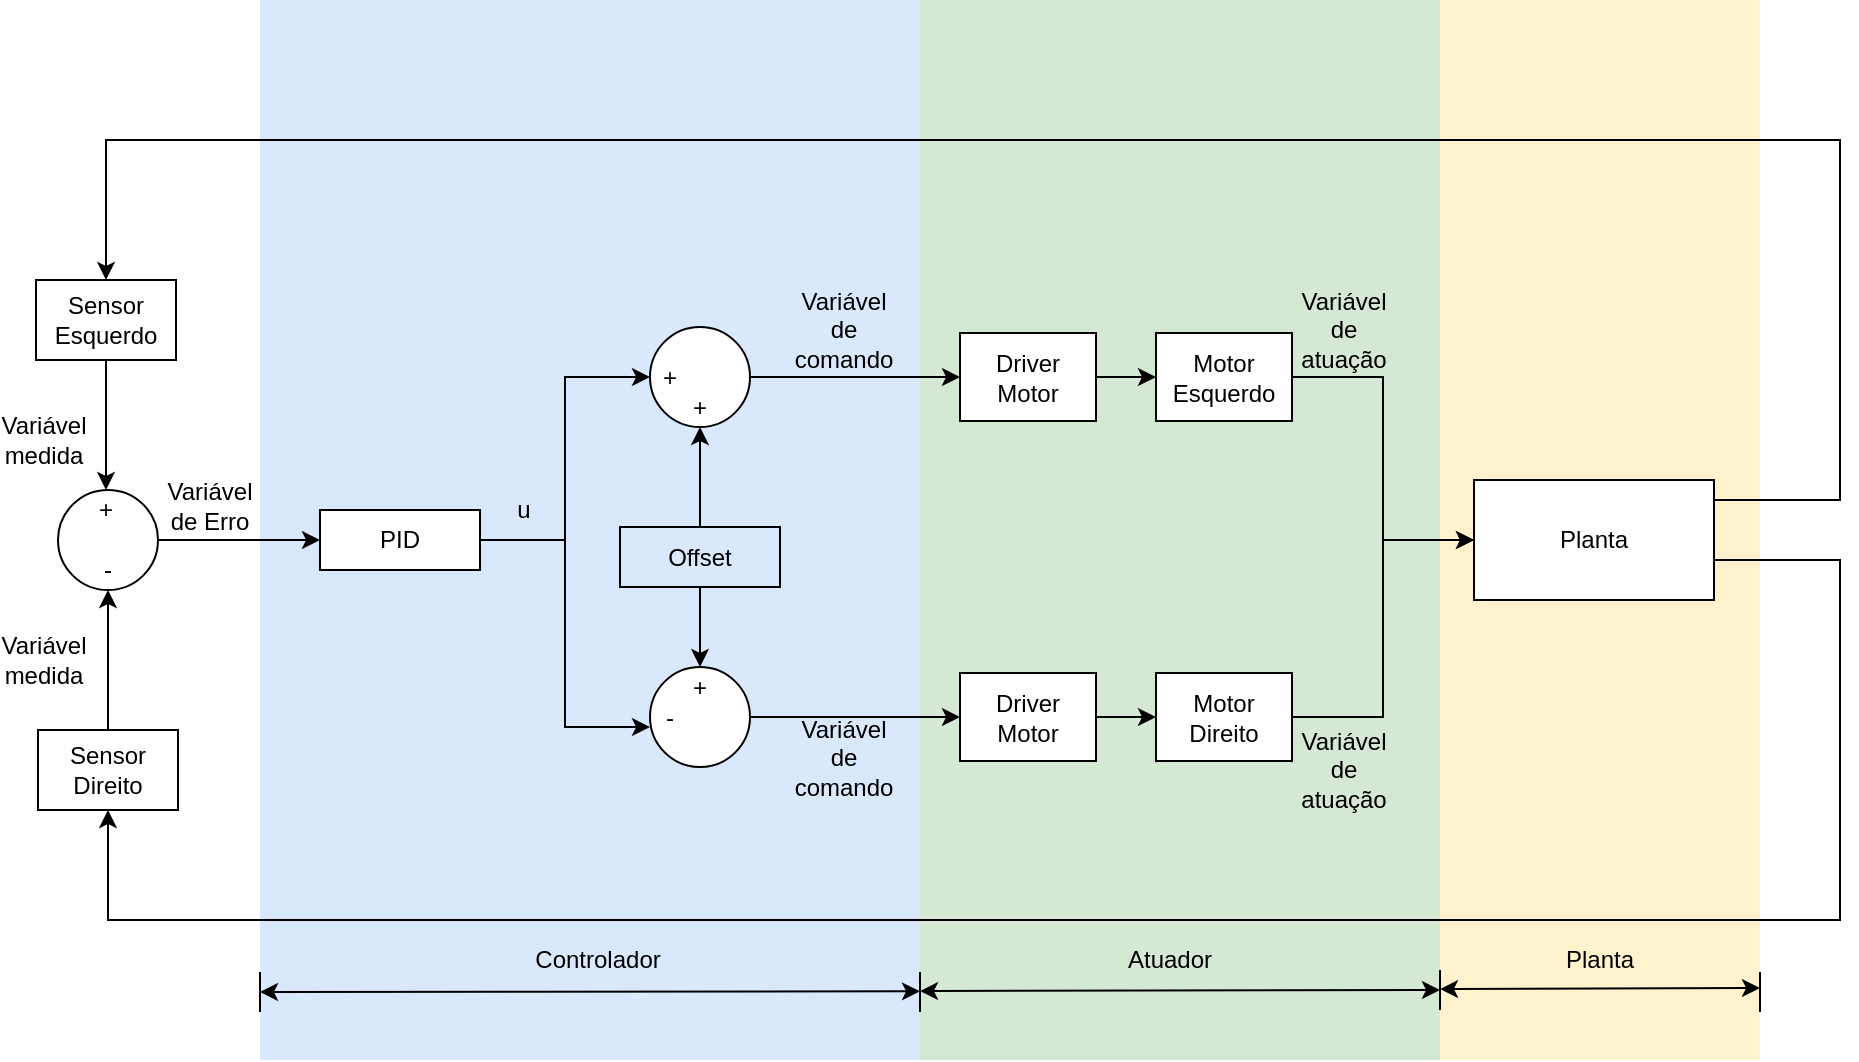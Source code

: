<mxfile version="14.6.13" type="device"><diagram id="PGy4jMJpjteOQ0-NjsTB" name="Page-1"><mxGraphModel dx="1707" dy="987" grid="1" gridSize="10" guides="1" tooltips="1" connect="1" arrows="1" fold="1" page="1" pageScale="1" pageWidth="827" pageHeight="1169" math="0" shadow="0"><root><mxCell id="0"/><mxCell id="1" parent="0"/><mxCell id="KX6grgks-aR_XBdK49sQ-49" value="" style="rounded=0;whiteSpace=wrap;html=1;fillColor=#fff2cc;strokeColor=none;" parent="1" vertex="1"><mxGeometry x="810" y="30" width="160" height="530" as="geometry"/></mxCell><mxCell id="KX6grgks-aR_XBdK49sQ-38" value="" style="rounded=0;whiteSpace=wrap;html=1;fillColor=#d5e8d4;strokeColor=none;" parent="1" vertex="1"><mxGeometry x="540" y="30" width="270" height="530" as="geometry"/></mxCell><mxCell id="KX6grgks-aR_XBdK49sQ-34" value="" style="rounded=0;whiteSpace=wrap;html=1;fillColor=#dae8fc;strokeColor=none;glass=0;shadow=0;sketch=0;" parent="1" vertex="1"><mxGeometry x="220" y="30" width="330" height="530" as="geometry"/></mxCell><mxCell id="KX6grgks-aR_XBdK49sQ-1" style="edgeStyle=orthogonalEdgeStyle;rounded=0;orthogonalLoop=1;jettySize=auto;html=1;entryX=0;entryY=0.5;entryDx=0;entryDy=0;" parent="1" source="bi_QcdGLL_Fe88sGq72_-5" target="bi_QcdGLL_Fe88sGq72_-58" edge="1"><mxGeometry relative="1" as="geometry"/></mxCell><mxCell id="KX6grgks-aR_XBdK49sQ-2" style="edgeStyle=orthogonalEdgeStyle;rounded=0;orthogonalLoop=1;jettySize=auto;html=1;entryX=0;entryY=0.75;entryDx=0;entryDy=0;" parent="1" source="bi_QcdGLL_Fe88sGq72_-5" target="bi_QcdGLL_Fe88sGq72_-66" edge="1"><mxGeometry relative="1" as="geometry"/></mxCell><mxCell id="bi_QcdGLL_Fe88sGq72_-5" value="PID" style="rounded=0;whiteSpace=wrap;html=1;" parent="1" vertex="1"><mxGeometry x="250" y="285" width="80" height="30" as="geometry"/></mxCell><mxCell id="bi_QcdGLL_Fe88sGq72_-10" value="Variável de comando" style="text;html=1;strokeColor=none;fillColor=none;align=center;verticalAlign=middle;whiteSpace=wrap;rounded=0;direction=south;" parent="1" vertex="1"><mxGeometry x="490" y="160" width="44" height="70" as="geometry"/></mxCell><mxCell id="bi_QcdGLL_Fe88sGq72_-11" value="Variável de Erro" style="text;html=1;strokeColor=none;fillColor=none;align=center;verticalAlign=middle;whiteSpace=wrap;rounded=0;direction=south;" parent="1" vertex="1"><mxGeometry x="185" y="237.75" width="20" height="90" as="geometry"/></mxCell><mxCell id="bi_QcdGLL_Fe88sGq72_-37" value="" style="group" parent="1" vertex="1" connectable="0"><mxGeometry x="109" y="275" width="60" height="50" as="geometry"/></mxCell><mxCell id="bi_QcdGLL_Fe88sGq72_-38" value="&lt;span style=&quot;color: rgba(0 , 0 , 0 , 0) ; font-family: monospace ; font-size: 0px&quot;&gt;%3CmxGraphModel%3E%3Croot%3E%3CmxCell%20id%3D%220%22%2F%3E%3CmxCell%20id%3D%221%22%20parent%3D%220%22%2F%3E%3CmxCell%20id%3D%222%22%20value%3D%22Planta%22%20style%3D%22rounded%3D0%3BwhiteSpace%3Dwrap%3Bhtml%3D1%3B%22%20vertex%3D%221%22%20parent%3D%221%22%3E%3CmxGeometry%20x%3D%22577%22%20y%3D%22489%22%20width%3D%22110%22%20height%3D%2250%22%20as%3D%22geometry%22%2F%3E%3C%2FmxCell%3E%3C%2Froot%3E%3C%2FmxGraphModel%3E&lt;/span&gt;" style="ellipse;whiteSpace=wrap;html=1;aspect=fixed;" parent="bi_QcdGLL_Fe88sGq72_-37" vertex="1"><mxGeometry x="10" width="50" height="50" as="geometry"/></mxCell><mxCell id="bi_QcdGLL_Fe88sGq72_-39" value="+" style="text;html=1;strokeColor=none;fillColor=none;align=center;verticalAlign=middle;whiteSpace=wrap;rounded=0;" parent="bi_QcdGLL_Fe88sGq72_-37" vertex="1"><mxGeometry x="19" width="30" height="20" as="geometry"/></mxCell><mxCell id="bi_QcdGLL_Fe88sGq72_-40" value="-" style="text;html=1;strokeColor=none;fillColor=none;align=center;verticalAlign=middle;whiteSpace=wrap;rounded=0;" parent="bi_QcdGLL_Fe88sGq72_-37" vertex="1"><mxGeometry x="15" y="30" width="40" height="20" as="geometry"/></mxCell><mxCell id="KX6grgks-aR_XBdK49sQ-14" style="edgeStyle=orthogonalEdgeStyle;rounded=0;orthogonalLoop=1;jettySize=auto;html=1;entryX=0.5;entryY=0;entryDx=0;entryDy=0;" parent="1" source="bi_QcdGLL_Fe88sGq72_-42" target="bi_QcdGLL_Fe88sGq72_-39" edge="1"><mxGeometry relative="1" as="geometry"/></mxCell><mxCell id="bi_QcdGLL_Fe88sGq72_-42" value="Sensor&lt;br&gt;Esquerdo" style="text;html=1;fillColor=none;align=center;verticalAlign=middle;whiteSpace=wrap;rounded=0;strokeColor=#000000;" parent="1" vertex="1"><mxGeometry x="108" y="170" width="70" height="40" as="geometry"/></mxCell><mxCell id="KX6grgks-aR_XBdK49sQ-15" style="edgeStyle=orthogonalEdgeStyle;rounded=0;orthogonalLoop=1;jettySize=auto;html=1;entryX=0.5;entryY=1;entryDx=0;entryDy=0;" parent="1" source="bi_QcdGLL_Fe88sGq72_-43" target="bi_QcdGLL_Fe88sGq72_-40" edge="1"><mxGeometry relative="1" as="geometry"/></mxCell><mxCell id="bi_QcdGLL_Fe88sGq72_-43" value="Sensor Direito" style="text;html=1;fillColor=none;align=center;verticalAlign=middle;whiteSpace=wrap;rounded=0;strokeColor=#000000;" parent="1" vertex="1"><mxGeometry x="109" y="395" width="70" height="40" as="geometry"/></mxCell><mxCell id="bi_QcdGLL_Fe88sGq72_-56" value="" style="group" parent="1" vertex="1" connectable="0"><mxGeometry x="405" y="193.5" width="60" height="50" as="geometry"/></mxCell><mxCell id="bi_QcdGLL_Fe88sGq72_-57" value="&lt;span style=&quot;color: rgba(0 , 0 , 0 , 0) ; font-family: monospace ; font-size: 0px&quot;&gt;%3CmxGraphModel%3E%3Croot%3E%3CmxCell%20id%3D%220%22%2F%3E%3CmxCell%20id%3D%221%22%20parent%3D%220%22%2F%3E%3CmxCell%20id%3D%222%22%20value%3D%22Planta%22%20style%3D%22rounded%3D0%3BwhiteSpace%3Dwrap%3Bhtml%3D1%3B%22%20vertex%3D%221%22%20parent%3D%221%22%3E%3CmxGeometry%20x%3D%22577%22%20y%3D%22489%22%20width%3D%22110%22%20height%3D%2250%22%20as%3D%22geometry%22%2F%3E%3C%2FmxCell%3E%3C%2Froot%3E%3C%2FmxGraphModel%3E&lt;/span&gt;" style="ellipse;whiteSpace=wrap;html=1;aspect=fixed;" parent="bi_QcdGLL_Fe88sGq72_-56" vertex="1"><mxGeometry x="10" width="50" height="50" as="geometry"/></mxCell><mxCell id="bi_QcdGLL_Fe88sGq72_-58" value="+" style="text;html=1;strokeColor=none;fillColor=none;align=center;verticalAlign=middle;whiteSpace=wrap;rounded=0;" parent="bi_QcdGLL_Fe88sGq72_-56" vertex="1"><mxGeometry x="10" y="15" width="20" height="20" as="geometry"/></mxCell><mxCell id="bi_QcdGLL_Fe88sGq72_-59" value="+" style="text;html=1;strokeColor=none;fillColor=none;align=center;verticalAlign=middle;whiteSpace=wrap;rounded=0;" parent="bi_QcdGLL_Fe88sGq72_-56" vertex="1"><mxGeometry x="15" y="30" width="40" height="20" as="geometry"/></mxCell><mxCell id="bi_QcdGLL_Fe88sGq72_-64" value="" style="group" parent="1" vertex="1" connectable="0"><mxGeometry x="405" y="363.5" width="60" height="50" as="geometry"/></mxCell><mxCell id="bi_QcdGLL_Fe88sGq72_-65" value="&lt;span style=&quot;color: rgba(0 , 0 , 0 , 0) ; font-family: monospace ; font-size: 0px&quot;&gt;%3CmxGraphModel%3E%3Croot%3E%3CmxCell%20id%3D%220%22%2F%3E%3CmxCell%20id%3D%221%22%20parent%3D%220%22%2F%3E%3CmxCell%20id%3D%222%22%20value%3D%22Planta%22%20style%3D%22rounded%3D0%3BwhiteSpace%3Dwrap%3Bhtml%3D1%3B%22%20vertex%3D%221%22%20parent%3D%221%22%3E%3CmxGeometry%20x%3D%22577%22%20y%3D%22489%22%20width%3D%22110%22%20height%3D%2250%22%20as%3D%22geometry%22%2F%3E%3C%2FmxCell%3E%3C%2Froot%3E%3C%2FmxGraphModel%3E&lt;/span&gt;" style="ellipse;whiteSpace=wrap;html=1;aspect=fixed;" parent="bi_QcdGLL_Fe88sGq72_-64" vertex="1"><mxGeometry x="10" width="50" height="50" as="geometry"/></mxCell><mxCell id="bi_QcdGLL_Fe88sGq72_-66" value="-" style="text;html=1;strokeColor=none;fillColor=none;align=center;verticalAlign=middle;whiteSpace=wrap;rounded=0;" parent="bi_QcdGLL_Fe88sGq72_-64" vertex="1"><mxGeometry x="10" y="15" width="20" height="20" as="geometry"/></mxCell><mxCell id="bi_QcdGLL_Fe88sGq72_-67" value="+" style="text;html=1;strokeColor=none;fillColor=none;align=center;verticalAlign=middle;whiteSpace=wrap;rounded=0;" parent="bi_QcdGLL_Fe88sGq72_-64" vertex="1"><mxGeometry x="15" width="40" height="20" as="geometry"/></mxCell><mxCell id="bi_QcdGLL_Fe88sGq72_-69" style="edgeStyle=orthogonalEdgeStyle;rounded=0;orthogonalLoop=1;jettySize=auto;html=1;exitX=0.5;exitY=1;exitDx=0;exitDy=0;entryX=0.5;entryY=0;entryDx=0;entryDy=0;" parent="1" source="bi_QcdGLL_Fe88sGq72_-68" target="bi_QcdGLL_Fe88sGq72_-67" edge="1"><mxGeometry relative="1" as="geometry"/></mxCell><mxCell id="bi_QcdGLL_Fe88sGq72_-70" style="edgeStyle=orthogonalEdgeStyle;rounded=0;orthogonalLoop=1;jettySize=auto;html=1;exitX=0.5;exitY=0;exitDx=0;exitDy=0;entryX=0.5;entryY=1;entryDx=0;entryDy=0;" parent="1" source="bi_QcdGLL_Fe88sGq72_-68" target="bi_QcdGLL_Fe88sGq72_-59" edge="1"><mxGeometry relative="1" as="geometry"/></mxCell><mxCell id="bi_QcdGLL_Fe88sGq72_-68" value="Offset" style="text;html=1;align=center;verticalAlign=middle;whiteSpace=wrap;rounded=0;strokeColor=#000000;" parent="1" vertex="1"><mxGeometry x="400" y="293.5" width="80" height="30" as="geometry"/></mxCell><mxCell id="bi_QcdGLL_Fe88sGq72_-79" style="edgeStyle=orthogonalEdgeStyle;rounded=0;orthogonalLoop=1;jettySize=auto;html=1;exitX=1;exitY=0.5;exitDx=0;exitDy=0;entryX=0;entryY=0.5;entryDx=0;entryDy=0;" parent="1" source="bi_QcdGLL_Fe88sGq72_-74" target="bi_QcdGLL_Fe88sGq72_-78" edge="1"><mxGeometry relative="1" as="geometry"/></mxCell><mxCell id="bi_QcdGLL_Fe88sGq72_-74" value="Driver&lt;br&gt;Motor" style="rounded=0;whiteSpace=wrap;html=1;" parent="1" vertex="1"><mxGeometry x="570" y="196.5" width="68" height="44" as="geometry"/></mxCell><mxCell id="bi_QcdGLL_Fe88sGq72_-75" style="edgeStyle=orthogonalEdgeStyle;rounded=0;orthogonalLoop=1;jettySize=auto;html=1;exitX=1;exitY=0.5;exitDx=0;exitDy=0;entryX=0;entryY=0.5;entryDx=0;entryDy=0;" parent="1" source="bi_QcdGLL_Fe88sGq72_-57" target="bi_QcdGLL_Fe88sGq72_-74" edge="1"><mxGeometry relative="1" as="geometry"/></mxCell><mxCell id="bi_QcdGLL_Fe88sGq72_-81" style="edgeStyle=orthogonalEdgeStyle;rounded=0;orthogonalLoop=1;jettySize=auto;html=1;exitX=1;exitY=0.5;exitDx=0;exitDy=0;entryX=0;entryY=0.5;entryDx=0;entryDy=0;" parent="1" source="bi_QcdGLL_Fe88sGq72_-76" target="bi_QcdGLL_Fe88sGq72_-80" edge="1"><mxGeometry relative="1" as="geometry"/></mxCell><mxCell id="bi_QcdGLL_Fe88sGq72_-76" value="Driver&lt;br&gt;Motor" style="rounded=0;whiteSpace=wrap;html=1;" parent="1" vertex="1"><mxGeometry x="570" y="366.5" width="68" height="44" as="geometry"/></mxCell><mxCell id="bi_QcdGLL_Fe88sGq72_-77" style="edgeStyle=orthogonalEdgeStyle;rounded=0;orthogonalLoop=1;jettySize=auto;html=1;exitX=1;exitY=0.5;exitDx=0;exitDy=0;entryX=0;entryY=0.5;entryDx=0;entryDy=0;" parent="1" source="bi_QcdGLL_Fe88sGq72_-65" target="bi_QcdGLL_Fe88sGq72_-76" edge="1"><mxGeometry relative="1" as="geometry"/></mxCell><mxCell id="KX6grgks-aR_XBdK49sQ-5" style="edgeStyle=orthogonalEdgeStyle;rounded=0;orthogonalLoop=1;jettySize=auto;html=1;entryX=0;entryY=0.5;entryDx=0;entryDy=0;" parent="1" source="bi_QcdGLL_Fe88sGq72_-78" target="KX6grgks-aR_XBdK49sQ-4" edge="1"><mxGeometry relative="1" as="geometry"/></mxCell><mxCell id="bi_QcdGLL_Fe88sGq72_-78" value="Motor&lt;br&gt;Esquerdo" style="rounded=0;whiteSpace=wrap;html=1;" parent="1" vertex="1"><mxGeometry x="668" y="196.5" width="68" height="44" as="geometry"/></mxCell><mxCell id="KX6grgks-aR_XBdK49sQ-6" style="edgeStyle=orthogonalEdgeStyle;rounded=0;orthogonalLoop=1;jettySize=auto;html=1;entryX=0;entryY=0.5;entryDx=0;entryDy=0;" parent="1" source="bi_QcdGLL_Fe88sGq72_-80" target="KX6grgks-aR_XBdK49sQ-4" edge="1"><mxGeometry relative="1" as="geometry"/></mxCell><mxCell id="bi_QcdGLL_Fe88sGq72_-80" value="Motor&lt;br&gt;Direito" style="rounded=0;whiteSpace=wrap;html=1;" parent="1" vertex="1"><mxGeometry x="668" y="366.5" width="68" height="44" as="geometry"/></mxCell><mxCell id="qcZ7c9LkYVlkT5hxh6vf-11" style="edgeStyle=orthogonalEdgeStyle;rounded=0;orthogonalLoop=1;jettySize=auto;html=1;exitX=1;exitY=0.5;exitDx=0;exitDy=0;" parent="1" source="bi_QcdGLL_Fe88sGq72_-38" target="bi_QcdGLL_Fe88sGq72_-5" edge="1"><mxGeometry relative="1" as="geometry"/></mxCell><mxCell id="KX6grgks-aR_XBdK49sQ-17" style="edgeStyle=orthogonalEdgeStyle;rounded=0;orthogonalLoop=1;jettySize=auto;html=1;entryX=0.5;entryY=1;entryDx=0;entryDy=0;" parent="1" source="KX6grgks-aR_XBdK49sQ-4" target="bi_QcdGLL_Fe88sGq72_-43" edge="1"><mxGeometry relative="1" as="geometry"><Array as="points"><mxPoint x="1010" y="310"/><mxPoint x="1010" y="490"/><mxPoint x="144" y="490"/></Array></mxGeometry></mxCell><mxCell id="KX6grgks-aR_XBdK49sQ-18" style="edgeStyle=orthogonalEdgeStyle;rounded=0;orthogonalLoop=1;jettySize=auto;html=1;entryX=0.5;entryY=0;entryDx=0;entryDy=0;" parent="1" source="KX6grgks-aR_XBdK49sQ-4" target="bi_QcdGLL_Fe88sGq72_-42" edge="1"><mxGeometry relative="1" as="geometry"><Array as="points"><mxPoint x="1010" y="280"/><mxPoint x="1010" y="100"/><mxPoint x="143" y="100"/></Array></mxGeometry></mxCell><mxCell id="KX6grgks-aR_XBdK49sQ-4" value="Planta" style="rounded=0;whiteSpace=wrap;html=1;" parent="1" vertex="1"><mxGeometry x="827" y="270" width="120" height="60" as="geometry"/></mxCell><mxCell id="KX6grgks-aR_XBdK49sQ-32" value="Variável de comando" style="text;html=1;strokeColor=none;fillColor=none;align=center;verticalAlign=middle;whiteSpace=wrap;rounded=0;direction=south;" parent="1" vertex="1"><mxGeometry x="490" y="373.5" width="44" height="70" as="geometry"/></mxCell><mxCell id="KX6grgks-aR_XBdK49sQ-39" value="Variável de atuação" style="text;html=1;strokeColor=none;fillColor=none;align=center;verticalAlign=middle;whiteSpace=wrap;rounded=0;direction=south;" parent="1" vertex="1"><mxGeometry x="740" y="160" width="44" height="70" as="geometry"/></mxCell><mxCell id="KX6grgks-aR_XBdK49sQ-40" value="Variável de atuação" style="text;html=1;strokeColor=none;fillColor=none;align=center;verticalAlign=middle;whiteSpace=wrap;rounded=0;direction=south;" parent="1" vertex="1"><mxGeometry x="740" y="380" width="44" height="70" as="geometry"/></mxCell><mxCell id="KX6grgks-aR_XBdK49sQ-47" value="Variável medida" style="text;html=1;strokeColor=none;fillColor=none;align=center;verticalAlign=middle;whiteSpace=wrap;rounded=0;direction=south;" parent="1" vertex="1"><mxGeometry x="90" y="215" width="44" height="70" as="geometry"/></mxCell><mxCell id="KX6grgks-aR_XBdK49sQ-48" value="Variável medida" style="text;html=1;strokeColor=none;fillColor=none;align=center;verticalAlign=middle;whiteSpace=wrap;rounded=0;direction=south;" parent="1" vertex="1"><mxGeometry x="90" y="325" width="44" height="70" as="geometry"/></mxCell><mxCell id="JvD5Xev_Ul34f75Ac7eg-1" value="u" style="text;html=1;strokeColor=none;fillColor=none;align=center;verticalAlign=middle;whiteSpace=wrap;rounded=0;direction=south;" vertex="1" parent="1"><mxGeometry x="330" y="270" width="44" height="29.5" as="geometry"/></mxCell><mxCell id="JvD5Xev_Ul34f75Ac7eg-11" value="" style="endArrow=none;html=1;" edge="1" parent="1"><mxGeometry width="50" height="50" relative="1" as="geometry"><mxPoint x="970" y="536" as="sourcePoint"/><mxPoint x="970" y="516" as="targetPoint"/><Array as="points"><mxPoint x="970" y="516"/></Array></mxGeometry></mxCell><mxCell id="JvD5Xev_Ul34f75Ac7eg-16" value="" style="group" vertex="1" connectable="0" parent="1"><mxGeometry x="220" y="500" width="750" height="26" as="geometry"/></mxCell><mxCell id="JvD5Xev_Ul34f75Ac7eg-4" value="" style="endArrow=classic;startArrow=classic;html=1;entryX=1;entryY=0.956;entryDx=0;entryDy=0;entryPerimeter=0;" edge="1" parent="JvD5Xev_Ul34f75Ac7eg-16"><mxGeometry width="50" height="50" relative="1" as="geometry"><mxPoint y="26" as="sourcePoint"/><mxPoint x="330" y="25.68" as="targetPoint"/></mxGeometry></mxCell><mxCell id="JvD5Xev_Ul34f75Ac7eg-5" value="" style="endArrow=classic;startArrow=classic;html=1;exitX=-0.007;exitY=0.957;exitDx=0;exitDy=0;exitPerimeter=0;" edge="1" parent="JvD5Xev_Ul34f75Ac7eg-16"><mxGeometry width="50" height="50" relative="1" as="geometry"><mxPoint x="330" y="25.53" as="sourcePoint"/><mxPoint x="590" y="25" as="targetPoint"/></mxGeometry></mxCell><mxCell id="JvD5Xev_Ul34f75Ac7eg-6" value="" style="endArrow=classic;startArrow=classic;html=1;exitX=-0.007;exitY=0.957;exitDx=0;exitDy=0;exitPerimeter=0;" edge="1" parent="JvD5Xev_Ul34f75Ac7eg-16"><mxGeometry width="50" height="50" relative="1" as="geometry"><mxPoint x="590" y="24.53" as="sourcePoint"/><mxPoint x="750" y="24" as="targetPoint"/></mxGeometry></mxCell><mxCell id="JvD5Xev_Ul34f75Ac7eg-7" value="" style="endArrow=none;html=1;" edge="1" parent="JvD5Xev_Ul34f75Ac7eg-16"><mxGeometry width="50" height="50" relative="1" as="geometry"><mxPoint x="330" y="36" as="sourcePoint"/><mxPoint x="330" y="16" as="targetPoint"/><Array as="points"><mxPoint x="330" y="16"/></Array></mxGeometry></mxCell><mxCell id="JvD5Xev_Ul34f75Ac7eg-9" value="" style="endArrow=none;html=1;" edge="1" parent="JvD5Xev_Ul34f75Ac7eg-16"><mxGeometry width="50" height="50" relative="1" as="geometry"><mxPoint x="590" y="35" as="sourcePoint"/><mxPoint x="590" y="15" as="targetPoint"/><Array as="points"><mxPoint x="590" y="15"/></Array></mxGeometry></mxCell><mxCell id="JvD5Xev_Ul34f75Ac7eg-10" value="" style="endArrow=none;html=1;" edge="1" parent="JvD5Xev_Ul34f75Ac7eg-16"><mxGeometry width="50" height="50" relative="1" as="geometry"><mxPoint y="36" as="sourcePoint"/><mxPoint y="16" as="targetPoint"/><Array as="points"><mxPoint y="16"/></Array></mxGeometry></mxCell><mxCell id="JvD5Xev_Ul34f75Ac7eg-12" value="Controlador" style="text;html=1;strokeColor=none;fillColor=none;align=center;verticalAlign=middle;whiteSpace=wrap;rounded=0;shadow=0;glass=0;sketch=0;" vertex="1" parent="JvD5Xev_Ul34f75Ac7eg-16"><mxGeometry x="149" width="40" height="20" as="geometry"/></mxCell><mxCell id="JvD5Xev_Ul34f75Ac7eg-14" value="Atuador" style="text;html=1;strokeColor=none;fillColor=none;align=center;verticalAlign=middle;whiteSpace=wrap;rounded=0;shadow=0;glass=0;sketch=0;" vertex="1" parent="JvD5Xev_Ul34f75Ac7eg-16"><mxGeometry x="435" width="40" height="20" as="geometry"/></mxCell><mxCell id="JvD5Xev_Ul34f75Ac7eg-15" value="Planta" style="text;html=1;strokeColor=none;fillColor=none;align=center;verticalAlign=middle;whiteSpace=wrap;rounded=0;shadow=0;glass=0;sketch=0;" vertex="1" parent="JvD5Xev_Ul34f75Ac7eg-16"><mxGeometry x="650" width="40" height="20" as="geometry"/></mxCell></root></mxGraphModel></diagram></mxfile>